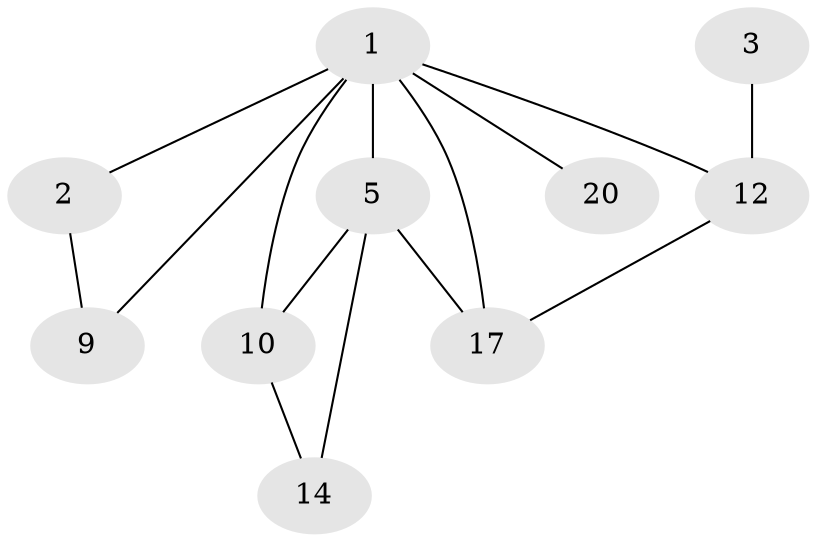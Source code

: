 // original degree distribution, {5: 0.04477611940298507, 1: 0.29850746268656714, 2: 0.31343283582089554, 3: 0.13432835820895522, 0: 0.11940298507462686, 4: 0.08955223880597014}
// Generated by graph-tools (version 1.1) at 2025/48/03/04/25 22:48:18]
// undirected, 10 vertices, 14 edges
graph export_dot {
  node [color=gray90,style=filled];
  1;
  2;
  3;
  5;
  9;
  10;
  12;
  14;
  17;
  20;
  1 -- 2 [weight=1.0];
  1 -- 5 [weight=2.0];
  1 -- 9 [weight=1.0];
  1 -- 10 [weight=1.0];
  1 -- 12 [weight=2.0];
  1 -- 17 [weight=1.0];
  1 -- 20 [weight=1.0];
  2 -- 9 [weight=1.0];
  3 -- 12 [weight=1.0];
  5 -- 10 [weight=1.0];
  5 -- 14 [weight=1.0];
  5 -- 17 [weight=1.0];
  10 -- 14 [weight=1.0];
  12 -- 17 [weight=1.0];
}
